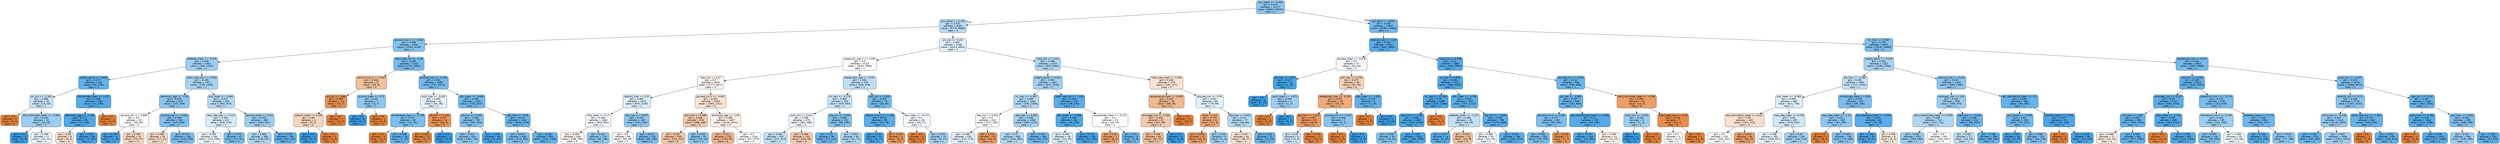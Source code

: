 digraph Tree {
node [shape=box, style="filled, rounded", color="black", fontname="helvetica"] ;
edge [fontname="helvetica"] ;
0 [label="bun_mean <= -0.394\ngini = 0.418\nsamples = 21177\nvalue = [9953, 23537]\nclass = 1", fillcolor="#8dc6f0"] ;
1 [label="gcs_verbal <= 0.155\ngini = 0.475\nsamples = 9340\nvalue = [5773, 9068]\nclass = 1", fillcolor="#b7dbf6"] ;
0 -> 1 [labeldistance=2.5, labelangle=45, headlabel="True"] ;
2 [label="glucose_max.2 <= -0.402\ngini = 0.398\nsamples = 3544\nvalue = [1559, 4116]\nclass = 1", fillcolor="#84c2ef"] ;
1 -> 2 ;
3 [label="platelets_mean <= -0.976\ngini = 0.448\nsamples = 1442\nvalue = [784, 1534]\nclass = 1", fillcolor="#9ecff2"] ;
2 -> 3 ;
4 [label="weight_admit <= -0.865\ngini = 0.277\nsamples = 125\nvalue = [35, 176]\nclass = 1", fillcolor="#60b0ea"] ;
3 -> 4 ;
5 [label="ph_min <= -1.562\ngini = 0.484\nsamples = 25\nvalue = [14, 20]\nclass = 1", fillcolor="#c4e2f7"] ;
4 -> 5 ;
6 [label="gini = 0.0\nsamples = 3\nvalue = [4, 0]\nclass = 0", fillcolor="#e58139"] ;
5 -> 6 ;
7 [label="abs_monocytes_mean <= -0.382\ngini = 0.444\nsamples = 22\nvalue = [10, 20]\nclass = 1", fillcolor="#9ccef2"] ;
5 -> 7 ;
8 [label="gini = 0.0\nsamples = 5\nvalue = [0, 9]\nclass = 1", fillcolor="#399de5"] ;
7 -> 8 ;
9 [label="gini = 0.499\nsamples = 17\nvalue = [10, 11]\nclass = 1", fillcolor="#edf6fd"] ;
7 -> 9 ;
10 [label="bicarbonate_mean <= 1.017\ngini = 0.209\nsamples = 100\nvalue = [21, 156]\nclass = 1", fillcolor="#54aae8"] ;
4 -> 10 ;
11 [label="admission_age <= -1.355\ngini = 0.177\nsamples = 98\nvalue = [17, 156]\nclass = 1", fillcolor="#4fa8e8"] ;
10 -> 11 ;
12 [label="gini = 0.49\nsamples = 8\nvalue = [8, 6]\nclass = 0", fillcolor="#f8e0ce"] ;
11 -> 12 ;
13 [label="gini = 0.107\nsamples = 90\nvalue = [9, 150]\nclass = 1", fillcolor="#45a3e7"] ;
11 -> 13 ;
14 [label="gini = 0.0\nsamples = 2\nvalue = [4, 0]\nclass = 0", fillcolor="#e58139"] ;
10 -> 14 ;
15 [label="heart_rate_max <= -0.583\ngini = 0.458\nsamples = 1317\nvalue = [749, 1358]\nclass = 1", fillcolor="#a6d3f3"] ;
3 -> 15 ;
16 [label="admission_age <= -1.03\ngini = 0.416\nsamples = 402\nvalue = [187, 448]\nclass = 1", fillcolor="#8cc6f0"] ;
15 -> 16 ;
17 [label="glucose_min <= -0.998\ngini = 0.5\nsamples = 50\nvalue = [40, 40]\nclass = 0", fillcolor="#ffffff"] ;
16 -> 17 ;
18 [label="gini = 0.133\nsamples = 8\nvalue = [1, 13]\nclass = 1", fillcolor="#48a5e7"] ;
17 -> 18 ;
19 [label="gini = 0.483\nsamples = 42\nvalue = [39, 27]\nclass = 0", fillcolor="#f7d8c2"] ;
17 -> 19 ;
20 [label="glucose_max <= -0.932\ngini = 0.389\nsamples = 352\nvalue = [147, 408]\nclass = 1", fillcolor="#80c0ee"] ;
16 -> 20 ;
21 [label="gini = 0.485\nsamples = 16\nvalue = [17, 12]\nclass = 0", fillcolor="#f7dac5"] ;
20 -> 21 ;
22 [label="gini = 0.372\nsamples = 336\nvalue = [130, 396]\nclass = 1", fillcolor="#7abdee"] ;
20 -> 22 ;
23 [label="bun_mean <= -0.664\ngini = 0.472\nsamples = 915\nvalue = [562, 910]\nclass = 1", fillcolor="#b3daf5"] ;
15 -> 23 ;
24 [label="resp_rate_max <= 0.529\ngini = 0.493\nsamples = 417\nvalue = [299, 379]\nclass = 1", fillcolor="#d5eafa"] ;
23 -> 24 ;
25 [label="gini = 0.499\nsamples = 350\nvalue = [272, 298]\nclass = 1", fillcolor="#eef6fd"] ;
24 -> 25 ;
26 [label="gini = 0.375\nsamples = 67\nvalue = [27, 81]\nclass = 1", fillcolor="#7bbeee"] ;
24 -> 26 ;
27 [label="glucose_mean <= -0.23\ngini = 0.443\nsamples = 498\nvalue = [263, 531]\nclass = 1", fillcolor="#9bcef2"] ;
23 -> 27 ;
28 [label="gini = 0.466\nsamples = 398\nvalue = [238, 407]\nclass = 1", fillcolor="#add6f4"] ;
27 -> 28 ;
29 [label="gini = 0.279\nsamples = 100\nvalue = [25, 124]\nclass = 1", fillcolor="#61b1ea"] ;
27 -> 29 ;
30 [label="heart_rate_min <= -2.36\ngini = 0.355\nsamples = 2102\nvalue = [775, 2582]\nclass = 1", fillcolor="#74baed"] ;
2 -> 30 ;
31 [label="calcium_max.1 <= 0.641\ngini = 0.444\nsamples = 17\nvalue = [18, 9]\nclass = 0", fillcolor="#f2c09c"] ;
30 -> 31 ;
32 [label="ph_min <= -0.86\ngini = 0.208\nsamples = 10\nvalue = [15, 2]\nclass = 0", fillcolor="#e89253"] ;
31 -> 32 ;
33 [label="sodium_mean <= 3.199\ngini = 0.48\nsamples = 3\nvalue = [3, 2]\nclass = 0", fillcolor="#f6d5bd"] ;
32 -> 33 ;
34 [label="gini = 0.0\nsamples = 2\nvalue = [0, 2]\nclass = 1", fillcolor="#399de5"] ;
33 -> 34 ;
35 [label="gini = 0.0\nsamples = 1\nvalue = [3, 0]\nclass = 0", fillcolor="#e58139"] ;
33 -> 35 ;
36 [label="gini = 0.0\nsamples = 7\nvalue = [12, 0]\nclass = 0", fillcolor="#e58139"] ;
32 -> 36 ;
37 [label="glucose_mean <= 3.72\ngini = 0.42\nsamples = 7\nvalue = [3, 7]\nclass = 1", fillcolor="#8ec7f0"] ;
31 -> 37 ;
38 [label="gini = 0.0\nsamples = 6\nvalue = [0, 7]\nclass = 1", fillcolor="#399de5"] ;
37 -> 38 ;
39 [label="gini = 0.0\nsamples = 1\nvalue = [3, 0]\nclass = 0", fillcolor="#e58139"] ;
37 -> 39 ;
40 [label="glucose_max <= -0.766\ngini = 0.351\nsamples = 2085\nvalue = [757, 2573]\nclass = 1", fillcolor="#73baed"] ;
30 -> 40 ;
41 [label="pco2_max <= -0.052\ngini = 0.497\nsamples = 42\nvalue = [31, 36]\nclass = 1", fillcolor="#e4f1fb"] ;
40 -> 41 ;
42 [label="temperature_max <= -0.769\ngini = 0.375\nsamples = 29\nvalue = [11, 33]\nclass = 1", fillcolor="#7bbeee"] ;
41 -> 42 ;
43 [label="gini = 0.0\nsamples = 3\nvalue = [4, 0]\nclass = 0", fillcolor="#e58139"] ;
42 -> 43 ;
44 [label="gini = 0.289\nsamples = 26\nvalue = [7, 33]\nclass = 1", fillcolor="#63b2eb"] ;
42 -> 44 ;
45 [label="ptt_min <= 0.145\ngini = 0.227\nsamples = 13\nvalue = [20, 3]\nclass = 0", fillcolor="#e99457"] ;
41 -> 45 ;
46 [label="gini = 0.091\nsamples = 12\nvalue = [20, 1]\nclass = 0", fillcolor="#e68743"] ;
45 -> 46 ;
47 [label="gini = 0.0\nsamples = 1\nvalue = [0, 2]\nclass = 1", fillcolor="#399de5"] ;
45 -> 47 ;
48 [label="bun_mean <= -0.664\ngini = 0.346\nsamples = 2043\nvalue = [726, 2537]\nclass = 1", fillcolor="#72b9ec"] ;
40 -> 48 ;
49 [label="ptt_min <= 0.299\ngini = 0.393\nsamples = 702\nvalue = [301, 819]\nclass = 1", fillcolor="#82c1ef"] ;
48 -> 49 ;
50 [label="gini = 0.412\nsamples = 634\nvalue = [293, 718]\nclass = 1", fillcolor="#8ac5f0"] ;
49 -> 50 ;
51 [label="gini = 0.136\nsamples = 68\nvalue = [8, 101]\nclass = 1", fillcolor="#49a5e7"] ;
49 -> 51 ;
52 [label="sbp_max <= -0.38\ngini = 0.318\nsamples = 1341\nvalue = [425, 1718]\nclass = 1", fillcolor="#6ab5eb"] ;
48 -> 52 ;
53 [label="gini = 0.374\nsamples = 436\nvalue = [173, 522]\nclass = 1", fillcolor="#7bbdee"] ;
52 -> 53 ;
54 [label="gini = 0.287\nsamples = 905\nvalue = [252, 1196]\nclass = 1", fillcolor="#63b2ea"] ;
52 -> 54 ;
55 [label="ph_max <= 0.152\ngini = 0.497\nsamples = 5796\nvalue = [4214, 4952]\nclass = 1", fillcolor="#e1f0fb"] ;
1 -> 55 ;
56 [label="potassium_max.1 <= 0.205\ngini = 0.5\nsamples = 4123\nvalue = [3235, 3289]\nclass = 1", fillcolor="#fcfdff"] ;
55 -> 56 ;
57 [label="mbp_min <= 0.07\ngini = 0.5\nsamples = 3419\nvalue = [2777, 2611]\nclass = 0", fillcolor="#fdf7f3"] ;
56 -> 57 ;
58 [label="totalco2_max <= 0.02\ngini = 0.495\nsamples = 1376\nvalue = [975, 1200]\nclass = 1", fillcolor="#daedfa"] ;
57 -> 58 ;
59 [label="mbp_mean <= 0.17\ngini = 0.499\nsamples = 1094\nvalue = [843, 901]\nclass = 1", fillcolor="#f2f9fd"] ;
58 -> 59 ;
60 [label="gini = 0.499\nsamples = 918\nvalue = [758, 705]\nclass = 0", fillcolor="#fdf6f1"] ;
59 -> 60 ;
61 [label="gini = 0.422\nsamples = 176\nvalue = [85, 196]\nclass = 1", fillcolor="#8fc8f0"] ;
59 -> 61 ;
62 [label="sbp_max <= -0.907\ngini = 0.425\nsamples = 282\nvalue = [132, 299]\nclass = 1", fillcolor="#90c8f0"] ;
58 -> 62 ;
63 [label="gini = 0.5\nsamples = 66\nvalue = [50, 49]\nclass = 0", fillcolor="#fefcfb"] ;
62 -> 63 ;
64 [label="gini = 0.372\nsamples = 216\nvalue = [82, 250]\nclass = 1", fillcolor="#7abdee"] ;
62 -> 64 ;
65 [label="glucose_min.2 <= -0.601\ngini = 0.493\nsamples = 2043\nvalue = [1802, 1411]\nclass = 0", fillcolor="#f9e4d4"] ;
57 -> 65 ;
66 [label="po2_max <= 0.568\ngini = 0.464\nsamples = 576\nvalue = [586, 339]\nclass = 0", fillcolor="#f4caac"] ;
65 -> 66 ;
67 [label="gini = 0.457\nsamples = 550\nvalue = [576, 315]\nclass = 0", fillcolor="#f3c6a5"] ;
66 -> 67 ;
68 [label="gini = 0.415\nsamples = 26\nvalue = [10, 24]\nclass = 1", fillcolor="#8bc6f0"] ;
66 -> 68 ;
69 [label="admission_age <= -1.65\ngini = 0.498\nsamples = 1467\nvalue = [1216, 1072]\nclass = 0", fillcolor="#fcf0e8"] ;
65 -> 69 ;
70 [label="gini = 0.411\nsamples = 225\nvalue = [239, 97]\nclass = 0", fillcolor="#f0b489"] ;
69 -> 70 ;
71 [label="gini = 0.5\nsamples = 1242\nvalue = [977, 975]\nclass = 0", fillcolor="#ffffff"] ;
69 -> 71 ;
72 [label="baseexcess_max <= 0.307\ngini = 0.481\nsamples = 704\nvalue = [458, 678]\nclass = 1", fillcolor="#bfdff7"] ;
56 -> 72 ;
73 [label="inr_max <= -0.178\ngini = 0.489\nsamples = 630\nvalue = [430, 583]\nclass = 1", fillcolor="#cbe5f8"] ;
72 -> 73 ;
74 [label="spo2_min <= 0.417\ngini = 0.499\nsamples = 479\nvalue = [362, 398]\nclass = 1", fillcolor="#edf6fd"] ;
73 -> 74 ;
75 [label="gini = 0.484\nsamples = 337\nvalue = [217, 313]\nclass = 1", fillcolor="#c2e1f7"] ;
74 -> 75 ;
76 [label="gini = 0.466\nsamples = 142\nvalue = [145, 85]\nclass = 0", fillcolor="#f4cbad"] ;
74 -> 76 ;
77 [label="sbp_min <= 0.206\ngini = 0.393\nsamples = 151\nvalue = [68, 185]\nclass = 1", fillcolor="#82c1ef"] ;
73 -> 77 ;
78 [label="gini = 0.31\nsamples = 86\nvalue = [27, 114]\nclass = 1", fillcolor="#68b4eb"] ;
77 -> 78 ;
79 [label="gini = 0.464\nsamples = 65\nvalue = [41, 71]\nclass = 1", fillcolor="#abd6f4"] ;
77 -> 79 ;
80 [label="po2_min <= 0.001\ngini = 0.352\nsamples = 74\nvalue = [28, 95]\nclass = 1", fillcolor="#73baed"] ;
72 -> 80 ;
81 [label="calcium_max.1 <= 1.189\ngini = 0.231\nsamples = 55\nvalue = [12, 78]\nclass = 1", fillcolor="#57ace9"] ;
80 -> 81 ;
82 [label="gini = 0.134\nsamples = 51\nvalue = [6, 77]\nclass = 1", fillcolor="#48a5e7"] ;
81 -> 82 ;
83 [label="gini = 0.245\nsamples = 4\nvalue = [6, 1]\nclass = 0", fillcolor="#e9965a"] ;
81 -> 83 ;
84 [label="bun_mean <= -0.713\ngini = 0.5\nsamples = 19\nvalue = [16, 17]\nclass = 1", fillcolor="#f3f9fd"] ;
80 -> 84 ;
85 [label="gini = 0.0\nsamples = 4\nvalue = [7, 0]\nclass = 0", fillcolor="#e58139"] ;
84 -> 85 ;
86 [label="gini = 0.453\nsamples = 15\nvalue = [9, 17]\nclass = 1", fillcolor="#a2d1f3"] ;
84 -> 86 ;
87 [label="mbp_min <= 1.111\ngini = 0.466\nsamples = 1673\nvalue = [979, 1663]\nclass = 1", fillcolor="#aed7f4"] ;
55 -> 87 ;
88 [label="weight_admit <= 0.823\ngini = 0.453\nsamples = 1497\nvalue = [817, 1536]\nclass = 1", fillcolor="#a2d1f3"] ;
87 -> 88 ;
89 [label="inr_max <= -0.367\ngini = 0.468\nsamples = 1322\nvalue = [781, 1306]\nclass = 1", fillcolor="#afd8f5"] ;
88 -> 89 ;
90 [label="sbp_min <= 0.914\ngini = 0.5\nsamples = 234\nvalue = [177, 182]\nclass = 1", fillcolor="#fafcfe"] ;
89 -> 90 ;
91 [label="gini = 0.496\nsamples = 210\nvalue = [147, 176]\nclass = 1", fillcolor="#deeffb"] ;
90 -> 91 ;
92 [label="gini = 0.278\nsamples = 24\nvalue = [30, 6]\nclass = 0", fillcolor="#ea9a61"] ;
90 -> 92 ;
93 [label="sbp_max <= 0.455\ngini = 0.455\nsamples = 1088\nvalue = [604, 1124]\nclass = 1", fillcolor="#a3d2f3"] ;
89 -> 93 ;
94 [label="gini = 0.47\nsamples = 905\nvalue = [542, 892]\nclass = 1", fillcolor="#b1d9f5"] ;
93 -> 94 ;
95 [label="gini = 0.333\nsamples = 183\nvalue = [62, 232]\nclass = 1", fillcolor="#6eb7ec"] ;
93 -> 95 ;
96 [label="heart_rate_min <= 1.514\ngini = 0.234\nsamples = 175\nvalue = [36, 230]\nclass = 1", fillcolor="#58ace9"] ;
88 -> 96 ;
97 [label="wbc_mean <= -0.496\ngini = 0.189\nsamples = 162\nvalue = [26, 220]\nclass = 1", fillcolor="#50a9e8"] ;
96 -> 97 ;
98 [label="gini = 0.495\nsamples = 18\nvalue = [13, 16]\nclass = 1", fillcolor="#daedfa"] ;
97 -> 98 ;
99 [label="gini = 0.113\nsamples = 144\nvalue = [13, 204]\nclass = 1", fillcolor="#46a3e7"] ;
97 -> 99 ;
100 [label="bicarbonate_mean <= -0.112\ngini = 0.5\nsamples = 13\nvalue = [10, 10]\nclass = 0", fillcolor="#ffffff"] ;
96 -> 100 ;
101 [label="gini = 0.32\nsamples = 7\nvalue = [8, 2]\nclass = 0", fillcolor="#eca06a"] ;
100 -> 101 ;
102 [label="gini = 0.32\nsamples = 6\nvalue = [2, 8]\nclass = 1", fillcolor="#6ab6ec"] ;
100 -> 102 ;
103 [label="heart_rate_mean <= 0.309\ngini = 0.493\nsamples = 176\nvalue = [162, 127]\nclass = 0", fillcolor="#f9e4d4"] ;
87 -> 103 ;
104 [label="temperature_mean <= 0.816\ngini = 0.425\nsamples = 78\nvalue = [86, 38]\nclass = 0", fillcolor="#f0b990"] ;
103 -> 104 ;
105 [label="aniongap_min <= 1.536\ngini = 0.462\nsamples = 67\nvalue = [67, 38]\nclass = 0", fillcolor="#f4c8a9"] ;
104 -> 105 ;
106 [label="gini = 0.438\nsamples = 64\nvalue = [67, 32]\nclass = 0", fillcolor="#f1bd98"] ;
105 -> 106 ;
107 [label="gini = 0.0\nsamples = 3\nvalue = [0, 6]\nclass = 1", fillcolor="#399de5"] ;
105 -> 107 ;
108 [label="gini = 0.0\nsamples = 11\nvalue = [19, 0]\nclass = 0", fillcolor="#e58139"] ;
104 -> 108 ;
109 [label="glucose_min <= -0.43\ngini = 0.497\nsamples = 98\nvalue = [76, 89]\nclass = 1", fillcolor="#e2f1fb"] ;
103 -> 109 ;
110 [label="black <= 0.5\ngini = 0.375\nsamples = 21\nvalue = [27, 9]\nclass = 0", fillcolor="#eeab7b"] ;
109 -> 110 ;
111 [label="gini = 0.278\nsamples = 17\nvalue = [25, 5]\nclass = 0", fillcolor="#ea9a61"] ;
110 -> 111 ;
112 [label="gini = 0.444\nsamples = 4\nvalue = [2, 4]\nclass = 1", fillcolor="#9ccef2"] ;
110 -> 112 ;
113 [label="sbp_max <= 0.631\ngini = 0.471\nsamples = 77\nvalue = [49, 80]\nclass = 1", fillcolor="#b2d9f5"] ;
109 -> 113 ;
114 [label="gini = 0.49\nsamples = 40\nvalue = [36, 27]\nclass = 0", fillcolor="#f8e0ce"] ;
113 -> 114 ;
115 [label="gini = 0.316\nsamples = 37\nvalue = [13, 53]\nclass = 1", fillcolor="#6ab5eb"] ;
113 -> 115 ;
116 [label="gcs_eyes <= -0.461\ngini = 0.348\nsamples = 11837\nvalue = [4180, 14469]\nclass = 1", fillcolor="#72b9ed"] ;
0 -> 116 [labeldistance=2.5, labelangle=-45, headlabel="False"] ;
117 [label="totalco2_max <= -2.67\ngini = 0.228\nsamples = 2912\nvalue = [602, 3985]\nclass = 1", fillcolor="#57ace9"] ;
116 -> 117 ;
118 [label="glucose_mean <= -0.276\ngini = 0.5\nsamples = 47\nvalue = [33, 35]\nclass = 1", fillcolor="#f4f9fe"] ;
117 -> 118 ;
119 [label="ptt_max <= 3.757\ngini = 0.117\nsamples = 11\nvalue = [1, 15]\nclass = 1", fillcolor="#46a4e7"] ;
118 -> 119 ;
120 [label="gini = 0.0\nsamples = 9\nvalue = [0, 13]\nclass = 1", fillcolor="#399de5"] ;
119 -> 120 ;
121 [label="spo2_mean <= -4.671\ngini = 0.444\nsamples = 2\nvalue = [1, 2]\nclass = 1", fillcolor="#9ccef2"] ;
119 -> 121 ;
122 [label="gini = 0.0\nsamples = 1\nvalue = [1, 0]\nclass = 0", fillcolor="#e58139"] ;
121 -> 122 ;
123 [label="gini = 0.0\nsamples = 1\nvalue = [0, 2]\nclass = 1", fillcolor="#399de5"] ;
121 -> 123 ;
124 [label="po2_max <= 0.795\ngini = 0.473\nsamples = 36\nvalue = [32, 20]\nclass = 0", fillcolor="#f5d0b5"] ;
118 -> 124 ;
125 [label="baseexcess_max <= -3.139\ngini = 0.375\nsamples = 30\nvalue = [30, 10]\nclass = 0", fillcolor="#eeab7b"] ;
124 -> 125 ;
126 [label="gcs_min <= -1.472\ngini = 0.257\nsamples = 23\nvalue = [28, 5]\nclass = 0", fillcolor="#ea985c"] ;
125 -> 126 ;
127 [label="gini = 0.49\nsamples = 6\nvalue = [3, 4]\nclass = 1", fillcolor="#cee6f8"] ;
126 -> 127 ;
128 [label="gini = 0.074\nsamples = 17\nvalue = [25, 1]\nclass = 0", fillcolor="#e68641"] ;
126 -> 128 ;
129 [label="glucose_min <= -0.011\ngini = 0.408\nsamples = 7\nvalue = [2, 5]\nclass = 1", fillcolor="#88c4ef"] ;
125 -> 129 ;
130 [label="gini = 0.0\nsamples = 2\nvalue = [2, 0]\nclass = 0", fillcolor="#e58139"] ;
129 -> 130 ;
131 [label="gini = 0.0\nsamples = 5\nvalue = [0, 5]\nclass = 1", fillcolor="#399de5"] ;
129 -> 131 ;
132 [label="dbp_mean <= -1.085\ngini = 0.278\nsamples = 6\nvalue = [2, 10]\nclass = 1", fillcolor="#61b1ea"] ;
124 -> 132 ;
133 [label="gini = 0.0\nsamples = 1\nvalue = [2, 0]\nclass = 0", fillcolor="#e58139"] ;
132 -> 133 ;
134 [label="gini = 0.0\nsamples = 5\nvalue = [0, 10]\nclass = 1", fillcolor="#399de5"] ;
132 -> 134 ;
135 [label="mbp_min <= 0.399\ngini = 0.22\nsamples = 2865\nvalue = [569, 3950]\nclass = 1", fillcolor="#56abe9"] ;
117 -> 135 ;
136 [label="ph_min <= 0.058\ngini = 0.196\nsamples = 2317\nvalue = [404, 3262]\nclass = 1", fillcolor="#52a9e8"] ;
135 -> 136 ;
137 [label="inr_max <= 21.506\ngini = 0.16\nsamples = 1489\nvalue = [207, 2146]\nclass = 1", fillcolor="#4ca6e8"] ;
136 -> 137 ;
138 [label="spo2_min <= -5.83\ngini = 0.158\nsamples = 1488\nvalue = [203, 2146]\nclass = 1", fillcolor="#4ca6e7"] ;
137 -> 138 ;
139 [label="gini = 0.386\nsamples = 36\nvalue = [18, 51]\nclass = 1", fillcolor="#7fc0ee"] ;
138 -> 139 ;
140 [label="gini = 0.149\nsamples = 1452\nvalue = [185, 2095]\nclass = 1", fillcolor="#4aa6e7"] ;
138 -> 140 ;
141 [label="gini = 0.0\nsamples = 1\nvalue = [4, 0]\nclass = 0", fillcolor="#e58139"] ;
137 -> 141 ;
142 [label="wbc_mean <= -0.783\ngini = 0.255\nsamples = 828\nvalue = [197, 1116]\nclass = 1", fillcolor="#5caeea"] ;
136 -> 142 ;
143 [label="platelets_mean <= -1.117\ngini = 0.482\nsamples = 29\nvalue = [19, 28]\nclass = 1", fillcolor="#bfe0f7"] ;
142 -> 143 ;
144 [label="gini = 0.227\nsamples = 14\nvalue = [3, 20]\nclass = 1", fillcolor="#57ace9"] ;
143 -> 144 ;
145 [label="gini = 0.444\nsamples = 15\nvalue = [16, 8]\nclass = 0", fillcolor="#f2c09c"] ;
143 -> 145 ;
146 [label="sbp_min <= -2.509\ngini = 0.242\nsamples = 799\nvalue = [178, 1088]\nclass = 1", fillcolor="#59ade9"] ;
142 -> 146 ;
147 [label="gini = 0.499\nsamples = 15\nvalue = [12, 13]\nclass = 1", fillcolor="#f0f7fd"] ;
146 -> 147 ;
148 [label="gini = 0.232\nsamples = 784\nvalue = [166, 1075]\nclass = 1", fillcolor="#58ace9"] ;
146 -> 148 ;
149 [label="glucose_min <= 3.518\ngini = 0.312\nsamples = 548\nvalue = [165, 688]\nclass = 1", fillcolor="#68b5eb"] ;
135 -> 149 ;
150 [label="ptt_max <= -0.391\ngini = 0.297\nsamples = 538\nvalue = [152, 685]\nclass = 1", fillcolor="#65b3eb"] ;
149 -> 150 ;
151 [label="glucose_min.2 <= 3.282\ngini = 0.377\nsamples = 263\nvalue = [99, 294]\nclass = 1", fillcolor="#7cbeee"] ;
150 -> 151 ;
152 [label="gini = 0.364\nsamples = 258\nvalue = [92, 293]\nclass = 1", fillcolor="#77bced"] ;
151 -> 152 ;
153 [label="gini = 0.219\nsamples = 5\nvalue = [7, 1]\nclass = 0", fillcolor="#e99355"] ;
151 -> 153 ;
154 [label="abs_lymphocytes_mean <= 0.265\ngini = 0.21\nsamples = 275\nvalue = [53, 391]\nclass = 1", fillcolor="#54aae9"] ;
150 -> 154 ;
155 [label="gini = 0.179\nsamples = 264\nvalue = [42, 381]\nclass = 1", fillcolor="#4fa8e8"] ;
154 -> 155 ;
156 [label="gini = 0.499\nsamples = 11\nvalue = [11, 10]\nclass = 0", fillcolor="#fdf4ed"] ;
154 -> 156 ;
157 [label="abs_monocytes_mean <= -0.299\ngini = 0.305\nsamples = 10\nvalue = [13, 3]\nclass = 0", fillcolor="#eb9e67"] ;
149 -> 157 ;
158 [label="spo2_min <= -0.029\ngini = 0.444\nsamples = 3\nvalue = [1, 2]\nclass = 1", fillcolor="#9ccef2"] ;
157 -> 158 ;
159 [label="gini = 0.0\nsamples = 2\nvalue = [0, 2]\nclass = 1", fillcolor="#399de5"] ;
158 -> 159 ;
160 [label="gini = 0.0\nsamples = 1\nvalue = [1, 0]\nclass = 0", fillcolor="#e58139"] ;
158 -> 160 ;
161 [label="heart_rate_max <= -0.78\ngini = 0.142\nsamples = 7\nvalue = [12, 1]\nclass = 0", fillcolor="#e78c49"] ;
157 -> 161 ;
162 [label="gini = 0.5\nsamples = 2\nvalue = [1, 1]\nclass = 0", fillcolor="#ffffff"] ;
161 -> 162 ;
163 [label="gini = 0.0\nsamples = 5\nvalue = [11, 0]\nclass = 0", fillcolor="#e58139"] ;
161 -> 163 ;
164 [label="inr_max <= -0.367\ngini = 0.379\nsamples = 8925\nvalue = [3578, 10484]\nclass = 1", fillcolor="#7dbeee"] ;
116 -> 164 ;
165 [label="weight_admit <= -0.245\ngini = 0.455\nsamples = 2322\nvalue = [1285, 2386]\nclass = 1", fillcolor="#a4d2f3"] ;
164 -> 165 ;
166 [label="ptt_max <= -0.288\ngini = 0.485\nsamples = 1093\nvalue = [717, 1020]\nclass = 1", fillcolor="#c4e2f7"] ;
165 -> 166 ;
167 [label="wbc_mean <= -0.564\ngini = 0.496\nsamples = 862\nvalue = [621, 736]\nclass = 1", fillcolor="#e0f0fb"] ;
166 -> 167 ;
168 [label="abs_eosinophils_mean <= 0.122\ngini = 0.49\nsamples = 165\nvalue = [151, 113]\nclass = 0", fillcolor="#f8dfcd"] ;
167 -> 168 ;
169 [label="gini = 0.5\nsamples = 125\nvalue = [103, 102]\nclass = 0", fillcolor="#fffefd"] ;
168 -> 169 ;
170 [label="gini = 0.303\nsamples = 40\nvalue = [48, 11]\nclass = 0", fillcolor="#eb9e66"] ;
168 -> 170 ;
171 [label="resp_rate_mean <= 0.239\ngini = 0.49\nsamples = 697\nvalue = [470, 623]\nclass = 1", fillcolor="#cee7f9"] ;
167 -> 171 ;
172 [label="gini = 0.498\nsamples = 492\nvalue = [358, 407]\nclass = 1", fillcolor="#e7f3fc"] ;
171 -> 172 ;
173 [label="gini = 0.45\nsamples = 205\nvalue = [112, 216]\nclass = 1", fillcolor="#a0d0f2"] ;
171 -> 173 ;
174 [label="bicarbonate_mean <= 0.66\ngini = 0.378\nsamples = 231\nvalue = [96, 284]\nclass = 1", fillcolor="#7cbeee"] ;
166 -> 174 ;
175 [label="resp_rate_mean <= -1.52\ngini = 0.421\nsamples = 165\nvalue = [81, 188]\nclass = 1", fillcolor="#8ec7f0"] ;
174 -> 175 ;
176 [label="gini = 0.0\nsamples = 5\nvalue = [8, 0]\nclass = 0", fillcolor="#e58139"] ;
175 -> 176 ;
177 [label="gini = 0.403\nsamples = 160\nvalue = [73, 188]\nclass = 1", fillcolor="#86c3ef"] ;
175 -> 177 ;
178 [label="abs_basophils_mean <= 0.409\ngini = 0.234\nsamples = 66\nvalue = [15, 96]\nclass = 1", fillcolor="#58ace9"] ;
174 -> 178 ;
179 [label="gini = 0.164\nsamples = 58\nvalue = [9, 91]\nclass = 1", fillcolor="#4da7e8"] ;
178 -> 179 ;
180 [label="gini = 0.496\nsamples = 8\nvalue = [6, 5]\nclass = 0", fillcolor="#fbeade"] ;
178 -> 180 ;
181 [label="totalco2_max <= 0.244\ngini = 0.415\nsamples = 1229\nvalue = [568, 1366]\nclass = 1", fillcolor="#8bc6f0"] ;
165 -> 181 ;
182 [label="aniongap_max <= 0.61\ngini = 0.444\nsamples = 929\nvalue = [485, 975]\nclass = 1", fillcolor="#9bcef2"] ;
181 -> 182 ;
183 [label="abs_lymphocytes_mean <= 0.029\ngini = 0.466\nsamples = 716\nvalue = [417, 712]\nclass = 1", fillcolor="#add6f4"] ;
182 -> 183 ;
184 [label="gini = 0.435\nsamples = 513\nvalue = [263, 560]\nclass = 1", fillcolor="#96cbf1"] ;
183 -> 184 ;
185 [label="gini = 0.5\nsamples = 203\nvalue = [154, 152]\nclass = 0", fillcolor="#fffdfc"] ;
183 -> 185 ;
186 [label="mbp_max <= -0.644\ngini = 0.326\nsamples = 213\nvalue = [68, 263]\nclass = 1", fillcolor="#6cb6ec"] ;
182 -> 186 ;
187 [label="gini = 0.482\nsamples = 27\nvalue = [19, 28]\nclass = 1", fillcolor="#bfe0f7"] ;
186 -> 187 ;
188 [label="gini = 0.286\nsamples = 186\nvalue = [49, 235]\nclass = 1", fillcolor="#62b1ea"] ;
186 -> 188 ;
189 [label="abs_neutrophils_mean <= -0.1\ngini = 0.289\nsamples = 300\nvalue = [83, 391]\nclass = 1", fillcolor="#63b2eb"] ;
181 -> 189 ;
190 [label="gcs_verbal <= -0.308\ngini = 0.34\nsamples = 209\nvalue = [70, 253]\nclass = 1", fillcolor="#70b8ec"] ;
189 -> 190 ;
191 [label="gini = 0.137\nsamples = 52\nvalue = [6, 75]\nclass = 1", fillcolor="#49a5e7"] ;
190 -> 191 ;
192 [label="gini = 0.389\nsamples = 157\nvalue = [64, 178]\nclass = 1", fillcolor="#80c0ee"] ;
190 -> 192 ;
193 [label="chloride_mean <= -2.051\ngini = 0.157\nsamples = 91\nvalue = [13, 138]\nclass = 1", fillcolor="#4ca6e7"] ;
189 -> 193 ;
194 [label="gini = 0.0\nsamples = 2\nvalue = [3, 0]\nclass = 0", fillcolor="#e58139"] ;
193 -> 194 ;
195 [label="gini = 0.126\nsamples = 89\nvalue = [10, 138]\nclass = 1", fillcolor="#47a4e7"] ;
193 -> 195 ;
196 [label="baseexcess_min <= 0.073\ngini = 0.344\nsamples = 6603\nvalue = [2293, 8098]\nclass = 1", fillcolor="#71b9ec"] ;
164 -> 196 ;
197 [label="sbp_min <= 0.148\ngini = 0.284\nsamples = 2325\nvalue = [625, 3023]\nclass = 1", fillcolor="#62b1ea"] ;
196 -> 197 ;
198 [label="aniongap_min <= 0.147\ngini = 0.25\nsamples = 1747\nvalue = [402, 2345]\nclass = 1", fillcolor="#5baee9"] ;
197 -> 198 ;
199 [label="ph_max <= -2.65\ngini = 0.293\nsamples = 858\nvalue = [239, 1103]\nclass = 1", fillcolor="#64b2eb"] ;
198 -> 199 ;
200 [label="gini = 0.496\nsamples = 17\nvalue = [12, 10]\nclass = 0", fillcolor="#fbeade"] ;
199 -> 200 ;
201 [label="gini = 0.285\nsamples = 841\nvalue = [227, 1093]\nclass = 1", fillcolor="#62b1ea"] ;
199 -> 201 ;
202 [label="mbp_mean <= -2.724\ngini = 0.205\nsamples = 889\nvalue = [163, 1242]\nclass = 1", fillcolor="#53aae8"] ;
198 -> 202 ;
203 [label="gini = 0.0\nsamples = 7\nvalue = [10, 0]\nclass = 0", fillcolor="#e58139"] ;
202 -> 203 ;
204 [label="gini = 0.195\nsamples = 882\nvalue = [153, 1242]\nclass = 1", fillcolor="#51a9e8"] ;
202 -> 204 ;
205 [label="potassium_min.1 <= -0.119\ngini = 0.372\nsamples = 578\nvalue = [223, 678]\nclass = 1", fillcolor="#7abdee"] ;
197 -> 205 ;
206 [label="hematocrit_min.1 <= 0.136\ngini = 0.442\nsamples = 195\nvalue = [101, 206]\nclass = 1", fillcolor="#9acdf2"] ;
205 -> 206 ;
207 [label="gini = 0.391\nsamples = 140\nvalue = [58, 160]\nclass = 1", fillcolor="#81c1ee"] ;
206 -> 207 ;
208 [label="gini = 0.499\nsamples = 55\nvalue = [43, 46]\nclass = 1", fillcolor="#f2f9fd"] ;
206 -> 208 ;
209 [label="platelets_mean <= -0.174\ngini = 0.326\nsamples = 383\nvalue = [122, 472]\nclass = 1", fillcolor="#6cb6ec"] ;
205 -> 209 ;
210 [label="gini = 0.235\nsamples = 212\nvalue = [45, 286]\nclass = 1", fillcolor="#58ace9"] ;
209 -> 210 ;
211 [label="gini = 0.414\nsamples = 171\nvalue = [77, 186]\nclass = 1", fillcolor="#8bc6f0"] ;
209 -> 211 ;
212 [label="pco2_min <= -0.007\ngini = 0.372\nsamples = 4278\nvalue = [1668, 5075]\nclass = 1", fillcolor="#7abdee"] ;
196 -> 212 ;
213 [label="totalco2_min <= 0.122\ngini = 0.409\nsamples = 2776\nvalue = [1261, 3140]\nclass = 1", fillcolor="#89c4ef"] ;
212 -> 213 ;
214 [label="pco2_max <= -0.138\ngini = 0.427\nsamples = 2313\nvalue = [1128, 2522]\nclass = 1", fillcolor="#92c9f1"] ;
213 -> 214 ;
215 [label="gini = 0.295\nsamples = 375\nvalue = [107, 487]\nclass = 1", fillcolor="#65b3eb"] ;
214 -> 215 ;
216 [label="gini = 0.445\nsamples = 1938\nvalue = [1021, 2035]\nclass = 1", fillcolor="#9ccef2"] ;
214 -> 216 ;
217 [label="heart_rate_max <= -1.907\ngini = 0.291\nsamples = 463\nvalue = [133, 618]\nclass = 1", fillcolor="#64b2eb"] ;
213 -> 217 ;
218 [label="gini = 0.0\nsamples = 2\nvalue = [7, 0]\nclass = 0", fillcolor="#e58139"] ;
217 -> 218 ;
219 [label="gini = 0.281\nsamples = 461\nvalue = [126, 618]\nclass = 1", fillcolor="#61b1ea"] ;
217 -> 219 ;
220 [label="dbp_min <= 0.242\ngini = 0.287\nsamples = 1502\nvalue = [407, 1935]\nclass = 1", fillcolor="#63b2ea"] ;
212 -> 220 ;
221 [label="spo2_max <= -4.392\ngini = 0.236\nsamples = 1043\nvalue = [221, 1396]\nclass = 1", fillcolor="#58ade9"] ;
220 -> 221 ;
222 [label="gini = 0.0\nsamples = 2\nvalue = [4, 0]\nclass = 0", fillcolor="#e58139"] ;
221 -> 222 ;
223 [label="gini = 0.233\nsamples = 1041\nvalue = [217, 1396]\nclass = 1", fillcolor="#58ace9"] ;
221 -> 223 ;
224 [label="po2_max <= -0.901\ngini = 0.381\nsamples = 459\nvalue = [186, 539]\nclass = 1", fillcolor="#7dbfee"] ;
220 -> 224 ;
225 [label="gini = 0.441\nsamples = 264\nvalue = [139, 285]\nclass = 1", fillcolor="#9acdf2"] ;
224 -> 225 ;
226 [label="gini = 0.264\nsamples = 195\nvalue = [47, 254]\nclass = 1", fillcolor="#5eafea"] ;
224 -> 226 ;
}